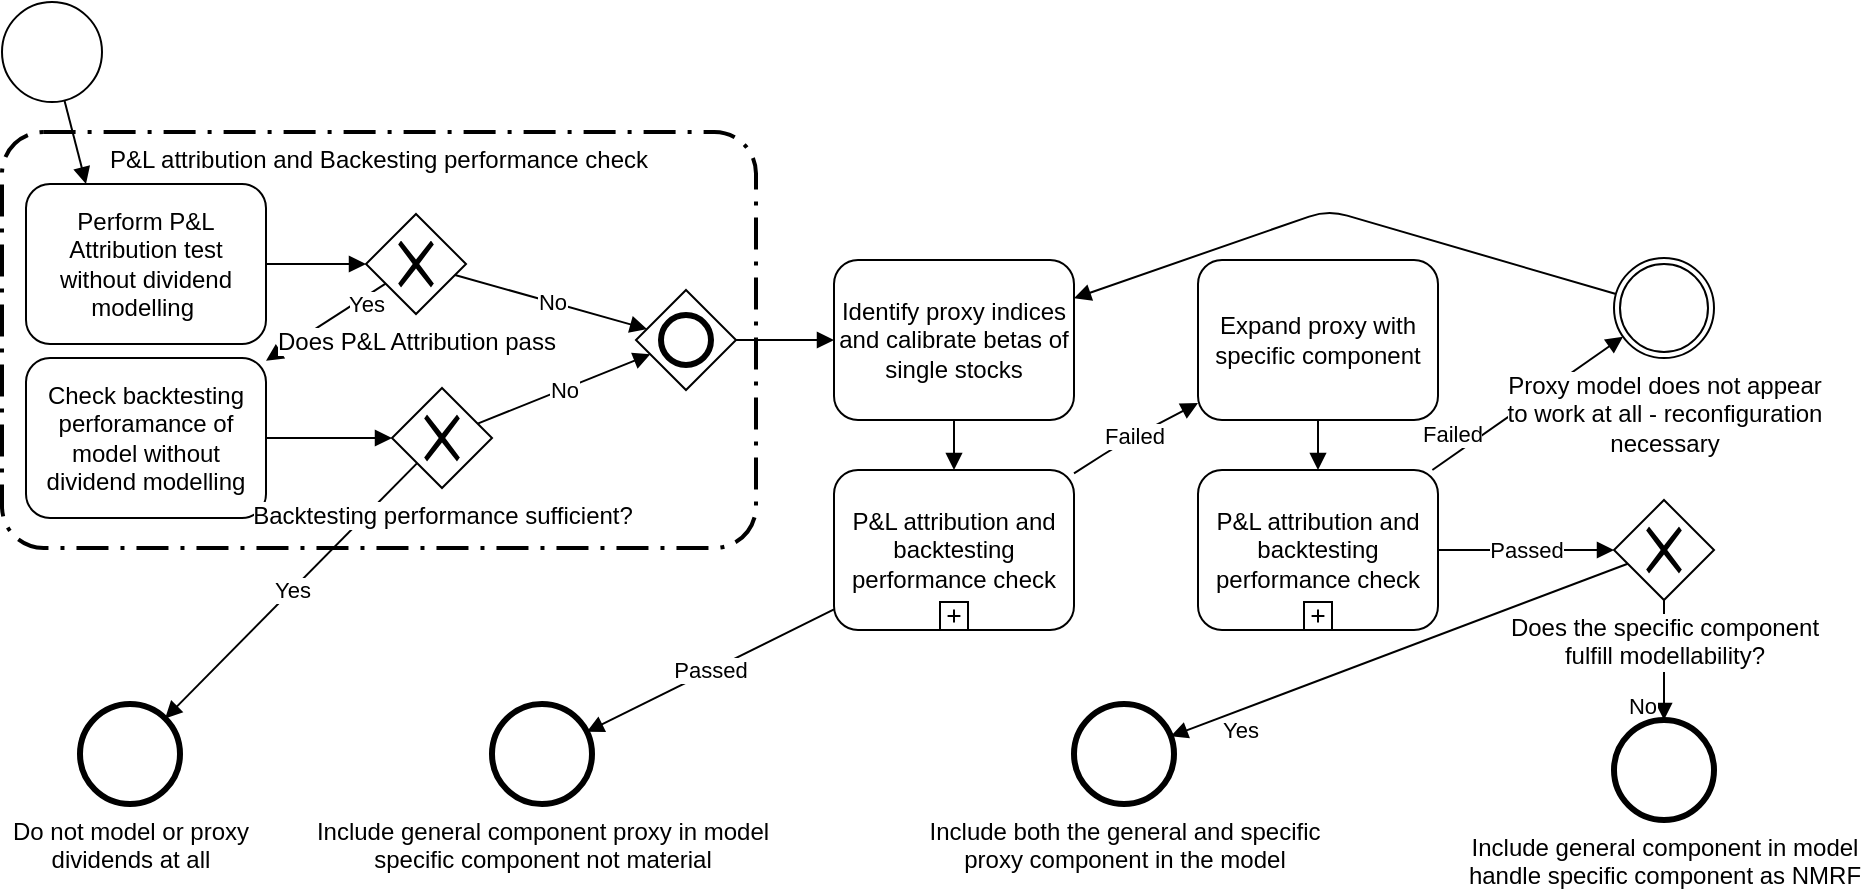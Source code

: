 <mxfile version="14.4.8" type="github">
  <diagram id="rC1WBWersCppBYpSQW6r" name="Page-1">
    <mxGraphModel dx="2780" dy="1959" grid="1" gridSize="13" guides="1" tooltips="1" connect="1" arrows="1" fold="1" page="1" pageScale="1" pageWidth="1169" pageHeight="827" math="0" shadow="0">
      <root>
        <mxCell id="0" />
        <mxCell id="1" parent="0" />
        <mxCell id="cW2sHewDqIjpUbxLCJ0e-44" value="No" style="endArrow=block;endFill=1;endSize=6;html=1;" edge="1" parent="1" source="cW2sHewDqIjpUbxLCJ0e-40" target="cW2sHewDqIjpUbxLCJ0e-39">
          <mxGeometry x="0.743" y="-11" width="100" relative="1" as="geometry">
            <mxPoint x="350" y="-153" as="sourcePoint" />
            <mxPoint x="450" y="-153" as="targetPoint" />
            <mxPoint as="offset" />
          </mxGeometry>
        </mxCell>
        <mxCell id="cW2sHewDqIjpUbxLCJ0e-29" value="P&amp;L attribution and Backesting performance check&#xa;&#xa;&#xa;&#xa;&#xa;&#xa;&#xa;&#xa;&#xa;&#xa;&#xa;&#xa;&#xa;" style="rounded=1;arcSize=10;dashed=1;strokeColor=#000000;fillColor=none;gradientColor=none;dashPattern=8 3 1 3;strokeWidth=2;" vertex="1" parent="1">
          <mxGeometry x="13" y="-749" width="377" height="208" as="geometry" />
        </mxCell>
        <mxCell id="cW2sHewDqIjpUbxLCJ0e-9" value="Yes" style="endArrow=block;endFill=1;endSize=6;html=1;" edge="1" parent="1" source="cW2sHewDqIjpUbxLCJ0e-4" target="cW2sHewDqIjpUbxLCJ0e-6">
          <mxGeometry x="-0.613" y="3" width="100" relative="1" as="geometry">
            <mxPoint x="350" y="-153" as="sourcePoint" />
            <mxPoint x="450" y="-153" as="targetPoint" />
            <mxPoint as="offset" />
          </mxGeometry>
        </mxCell>
        <mxCell id="cW2sHewDqIjpUbxLCJ0e-16" value="Yes" style="endArrow=block;endFill=1;endSize=6;html=1;" edge="1" parent="1" source="cW2sHewDqIjpUbxLCJ0e-12" target="cW2sHewDqIjpUbxLCJ0e-10">
          <mxGeometry width="100" relative="1" as="geometry">
            <mxPoint x="350" y="-153" as="sourcePoint" />
            <mxPoint x="450" y="-153" as="targetPoint" />
          </mxGeometry>
        </mxCell>
        <mxCell id="cW2sHewDqIjpUbxLCJ0e-43" value="Yes" style="endArrow=block;endFill=1;endSize=6;html=1;" edge="1" parent="1" source="cW2sHewDqIjpUbxLCJ0e-40" target="cW2sHewDqIjpUbxLCJ0e-42">
          <mxGeometry x="0.728" y="9" width="100" relative="1" as="geometry">
            <mxPoint x="350" y="-153" as="sourcePoint" />
            <mxPoint x="450" y="-153" as="targetPoint" />
            <mxPoint as="offset" />
          </mxGeometry>
        </mxCell>
        <mxCell id="cW2sHewDqIjpUbxLCJ0e-1" value="" style="shape=mxgraph.bpmn.shape;html=1;verticalLabelPosition=bottom;labelBackgroundColor=#ffffff;verticalAlign=top;align=center;perimeter=ellipsePerimeter;outlineConnect=0;outline=standard;symbol=general;" vertex="1" parent="1">
          <mxGeometry x="13" y="-814" width="50" height="50" as="geometry" />
        </mxCell>
        <mxCell id="cW2sHewDqIjpUbxLCJ0e-2" value="Perform P&amp;amp;L Attribution test without dividend modelling&amp;nbsp; " style="shape=ext;rounded=1;html=1;whiteSpace=wrap;" vertex="1" parent="1">
          <mxGeometry x="25" y="-723" width="120" height="80" as="geometry" />
        </mxCell>
        <mxCell id="cW2sHewDqIjpUbxLCJ0e-3" value="" style="endArrow=block;endFill=1;endSize=6;html=1;entryX=0.25;entryY=0;entryDx=0;entryDy=0;" edge="1" parent="1" source="cW2sHewDqIjpUbxLCJ0e-1" target="cW2sHewDqIjpUbxLCJ0e-2">
          <mxGeometry width="100" relative="1" as="geometry">
            <mxPoint x="370" y="-153" as="sourcePoint" />
            <mxPoint x="40" y="-721" as="targetPoint" />
          </mxGeometry>
        </mxCell>
        <mxCell id="cW2sHewDqIjpUbxLCJ0e-4" value="Does P&amp;amp;L Attribution pass" style="shape=mxgraph.bpmn.shape;html=1;verticalLabelPosition=bottom;labelBackgroundColor=#ffffff;verticalAlign=top;align=center;perimeter=rhombusPerimeter;background=gateway;outlineConnect=0;outline=none;symbol=exclusiveGw;direction=east;" vertex="1" parent="1">
          <mxGeometry x="195" y="-708" width="50" height="50" as="geometry" />
        </mxCell>
        <mxCell id="cW2sHewDqIjpUbxLCJ0e-5" value="" style="endArrow=block;endFill=1;endSize=6;html=1;" edge="1" parent="1" source="cW2sHewDqIjpUbxLCJ0e-2" target="cW2sHewDqIjpUbxLCJ0e-4">
          <mxGeometry width="100" relative="1" as="geometry">
            <mxPoint x="370" y="-153" as="sourcePoint" />
            <mxPoint x="470" y="-153" as="targetPoint" />
          </mxGeometry>
        </mxCell>
        <mxCell id="cW2sHewDqIjpUbxLCJ0e-6" value="Check backtesting perforamance of model without dividend modelling" style="shape=ext;rounded=1;html=1;whiteSpace=wrap;" vertex="1" parent="1">
          <mxGeometry x="25" y="-636" width="120" height="80" as="geometry" />
        </mxCell>
        <mxCell id="cW2sHewDqIjpUbxLCJ0e-7" value="Identify proxy indices and calibrate betas of single stocks" style="shape=ext;rounded=1;html=1;whiteSpace=wrap;" vertex="1" parent="1">
          <mxGeometry x="429" y="-685" width="120" height="80" as="geometry" />
        </mxCell>
        <mxCell id="cW2sHewDqIjpUbxLCJ0e-8" value="No" style="endArrow=block;endFill=1;endSize=6;html=1;" edge="1" parent="1" source="cW2sHewDqIjpUbxLCJ0e-4" target="cW2sHewDqIjpUbxLCJ0e-13">
          <mxGeometry width="100" relative="1" as="geometry">
            <mxPoint x="350" y="-153" as="sourcePoint" />
            <mxPoint x="450" y="-153" as="targetPoint" />
          </mxGeometry>
        </mxCell>
        <mxCell id="cW2sHewDqIjpUbxLCJ0e-10" value="&lt;div&gt;Do not model or proxy&lt;/div&gt;&lt;div&gt; dividends at all&lt;/div&gt;" style="shape=mxgraph.bpmn.shape;html=1;verticalLabelPosition=bottom;labelBackgroundColor=#ffffff;verticalAlign=top;align=center;perimeter=ellipsePerimeter;outlineConnect=0;outline=end;symbol=general;" vertex="1" parent="1">
          <mxGeometry x="52" y="-463" width="50" height="50" as="geometry" />
        </mxCell>
        <mxCell id="cW2sHewDqIjpUbxLCJ0e-12" value="Backtesting performance sufficient?" style="shape=mxgraph.bpmn.shape;html=1;verticalLabelPosition=bottom;labelBackgroundColor=#ffffff;verticalAlign=top;align=center;perimeter=rhombusPerimeter;background=gateway;outlineConnect=0;outline=none;symbol=exclusiveGw;" vertex="1" parent="1">
          <mxGeometry x="208" y="-621" width="50" height="50" as="geometry" />
        </mxCell>
        <mxCell id="cW2sHewDqIjpUbxLCJ0e-13" value="" style="shape=mxgraph.bpmn.shape;html=1;verticalLabelPosition=bottom;labelBackgroundColor=#ffffff;verticalAlign=top;align=center;perimeter=rhombusPerimeter;background=gateway;outlineConnect=0;outline=end;symbol=general;" vertex="1" parent="1">
          <mxGeometry x="330" y="-670" width="50" height="50" as="geometry" />
        </mxCell>
        <mxCell id="cW2sHewDqIjpUbxLCJ0e-14" value="" style="endArrow=block;endFill=1;endSize=6;html=1;" edge="1" parent="1" source="cW2sHewDqIjpUbxLCJ0e-6" target="cW2sHewDqIjpUbxLCJ0e-12">
          <mxGeometry width="100" relative="1" as="geometry">
            <mxPoint x="350" y="-153" as="sourcePoint" />
            <mxPoint x="450" y="-153" as="targetPoint" />
          </mxGeometry>
        </mxCell>
        <mxCell id="cW2sHewDqIjpUbxLCJ0e-15" value="No" style="endArrow=block;endFill=1;endSize=6;html=1;" edge="1" parent="1" source="cW2sHewDqIjpUbxLCJ0e-12" target="cW2sHewDqIjpUbxLCJ0e-13">
          <mxGeometry width="100" relative="1" as="geometry">
            <mxPoint x="350" y="-153" as="sourcePoint" />
            <mxPoint x="450" y="-153" as="targetPoint" />
          </mxGeometry>
        </mxCell>
        <mxCell id="cW2sHewDqIjpUbxLCJ0e-19" value="" style="endArrow=block;endFill=1;endSize=6;html=1;" edge="1" parent="1" source="cW2sHewDqIjpUbxLCJ0e-13" target="cW2sHewDqIjpUbxLCJ0e-7">
          <mxGeometry width="100" relative="1" as="geometry">
            <mxPoint x="350" y="-153" as="sourcePoint" />
            <mxPoint x="450" y="-153" as="targetPoint" />
          </mxGeometry>
        </mxCell>
        <mxCell id="cW2sHewDqIjpUbxLCJ0e-22" value="" style="endArrow=block;endFill=1;endSize=6;html=1;" edge="1" parent="1" source="cW2sHewDqIjpUbxLCJ0e-7" target="cW2sHewDqIjpUbxLCJ0e-30">
          <mxGeometry width="100" relative="1" as="geometry">
            <mxPoint x="350" y="-153" as="sourcePoint" />
            <mxPoint x="290" y="-13" as="targetPoint" />
          </mxGeometry>
        </mxCell>
        <mxCell id="cW2sHewDqIjpUbxLCJ0e-30" value="P&amp;amp;L attribution and backtesting performance check" style="html=1;whiteSpace=wrap;rounded=1;dropTarget=0;" vertex="1" parent="1">
          <mxGeometry x="429" y="-580" width="120" height="80" as="geometry" />
        </mxCell>
        <mxCell id="cW2sHewDqIjpUbxLCJ0e-31" value="" style="html=1;shape=plus;outlineConnect=0;" vertex="1" parent="cW2sHewDqIjpUbxLCJ0e-30">
          <mxGeometry x="0.5" y="1" width="14" height="14" relative="1" as="geometry">
            <mxPoint x="-7" y="-14" as="offset" />
          </mxGeometry>
        </mxCell>
        <mxCell id="cW2sHewDqIjpUbxLCJ0e-32" value="&lt;div&gt;Include general component proxy in model&lt;br&gt;&lt;/div&gt;&lt;div&gt;specific component not material&lt;br&gt;&lt;/div&gt;" style="shape=mxgraph.bpmn.shape;html=1;verticalLabelPosition=bottom;labelBackgroundColor=#ffffff;verticalAlign=top;align=center;perimeter=ellipsePerimeter;outlineConnect=0;outline=end;symbol=general;" vertex="1" parent="1">
          <mxGeometry x="258" y="-463" width="50" height="50" as="geometry" />
        </mxCell>
        <mxCell id="cW2sHewDqIjpUbxLCJ0e-34" value="Passed" style="endArrow=block;endFill=1;endSize=6;html=1;" edge="1" parent="1" source="cW2sHewDqIjpUbxLCJ0e-30" target="cW2sHewDqIjpUbxLCJ0e-32">
          <mxGeometry width="100" relative="1" as="geometry">
            <mxPoint x="440" y="-23" as="sourcePoint" />
            <mxPoint x="540" y="-23" as="targetPoint" />
          </mxGeometry>
        </mxCell>
        <mxCell id="cW2sHewDqIjpUbxLCJ0e-35" value="Failed" style="endArrow=block;endFill=1;endSize=6;html=1;" edge="1" parent="1" source="cW2sHewDqIjpUbxLCJ0e-30" target="cW2sHewDqIjpUbxLCJ0e-36">
          <mxGeometry width="100" relative="1" as="geometry">
            <mxPoint x="310" y="127" as="sourcePoint" />
            <mxPoint x="355" y="87" as="targetPoint" />
            <Array as="points">
              <mxPoint x="572" y="-593" />
            </Array>
          </mxGeometry>
        </mxCell>
        <mxCell id="cW2sHewDqIjpUbxLCJ0e-36" value="Expand proxy with specific component" style="shape=ext;rounded=1;html=1;whiteSpace=wrap;" vertex="1" parent="1">
          <mxGeometry x="611" y="-685" width="120" height="80" as="geometry" />
        </mxCell>
        <mxCell id="cW2sHewDqIjpUbxLCJ0e-37" value="P&amp;amp;L attribution and backtesting performance check" style="html=1;whiteSpace=wrap;rounded=1;dropTarget=0;" vertex="1" parent="1">
          <mxGeometry x="611" y="-580" width="120" height="80" as="geometry" />
        </mxCell>
        <mxCell id="cW2sHewDqIjpUbxLCJ0e-38" value="" style="html=1;shape=plus;outlineConnect=0;" vertex="1" parent="cW2sHewDqIjpUbxLCJ0e-37">
          <mxGeometry x="0.5" y="1" width="14" height="14" relative="1" as="geometry">
            <mxPoint x="-7" y="-14" as="offset" />
          </mxGeometry>
        </mxCell>
        <mxCell id="cW2sHewDqIjpUbxLCJ0e-39" value="Include general component in model&lt;br&gt;handle specific component as NMRF" style="shape=mxgraph.bpmn.shape;html=1;verticalLabelPosition=bottom;labelBackgroundColor=#ffffff;verticalAlign=top;align=center;perimeter=ellipsePerimeter;outlineConnect=0;outline=end;symbol=general;" vertex="1" parent="1">
          <mxGeometry x="819" y="-455" width="50" height="50" as="geometry" />
        </mxCell>
        <mxCell id="cW2sHewDqIjpUbxLCJ0e-40" value="&lt;div&gt;Does the specific component&lt;/div&gt;&lt;div&gt;fulfill modellability?&lt;br&gt;&lt;/div&gt;" style="shape=mxgraph.bpmn.shape;html=1;verticalLabelPosition=bottom;labelBackgroundColor=#ffffff;verticalAlign=top;align=center;perimeter=rhombusPerimeter;background=gateway;outlineConnect=0;outline=none;symbol=exclusiveGw;" vertex="1" parent="1">
          <mxGeometry x="819" y="-565" width="50" height="50" as="geometry" />
        </mxCell>
        <mxCell id="cW2sHewDqIjpUbxLCJ0e-42" value="Include both the general and specific&lt;br&gt;proxy component in the model" style="shape=mxgraph.bpmn.shape;html=1;verticalLabelPosition=bottom;labelBackgroundColor=#ffffff;verticalAlign=top;align=center;perimeter=ellipsePerimeter;outlineConnect=0;outline=end;symbol=general;" vertex="1" parent="1">
          <mxGeometry x="549" y="-463" width="50" height="50" as="geometry" />
        </mxCell>
        <mxCell id="cW2sHewDqIjpUbxLCJ0e-45" value="" style="endArrow=block;endFill=1;endSize=6;html=1;" edge="1" parent="1" source="cW2sHewDqIjpUbxLCJ0e-36" target="cW2sHewDqIjpUbxLCJ0e-37">
          <mxGeometry width="100" relative="1" as="geometry">
            <mxPoint x="350" y="-153" as="sourcePoint" />
            <mxPoint x="450" y="-153" as="targetPoint" />
          </mxGeometry>
        </mxCell>
        <mxCell id="cW2sHewDqIjpUbxLCJ0e-46" value="Passed" style="endArrow=block;endFill=1;endSize=6;html=1;" edge="1" parent="1" source="cW2sHewDqIjpUbxLCJ0e-37" target="cW2sHewDqIjpUbxLCJ0e-40">
          <mxGeometry width="100" relative="1" as="geometry">
            <mxPoint x="415" y="-13" as="sourcePoint" />
            <mxPoint x="580" y="-13" as="targetPoint" />
          </mxGeometry>
        </mxCell>
        <mxCell id="cW2sHewDqIjpUbxLCJ0e-47" value="Failed" style="endArrow=block;endFill=1;endSize=6;html=1;" edge="1" parent="1" source="cW2sHewDqIjpUbxLCJ0e-37" target="cW2sHewDqIjpUbxLCJ0e-48">
          <mxGeometry x="-0.684" y="9" width="100" relative="1" as="geometry">
            <mxPoint x="295" y="22.455" as="sourcePoint" />
            <mxPoint x="180" y="207" as="targetPoint" />
            <mxPoint as="offset" />
          </mxGeometry>
        </mxCell>
        <mxCell id="cW2sHewDqIjpUbxLCJ0e-48" value="&lt;div&gt;Proxy model does not appear&lt;/div&gt;&lt;div&gt;to work at all - reconfiguration&lt;/div&gt;&lt;div&gt;necessary&lt;br&gt;&lt;/div&gt;" style="shape=mxgraph.bpmn.shape;html=1;verticalLabelPosition=bottom;labelBackgroundColor=#ffffff;verticalAlign=top;align=center;perimeter=ellipsePerimeter;outlineConnect=0;outline=throwing;symbol=general;" vertex="1" parent="1">
          <mxGeometry x="819" y="-686" width="50" height="50" as="geometry" />
        </mxCell>
        <mxCell id="cW2sHewDqIjpUbxLCJ0e-51" value="" style="endArrow=block;endFill=1;endSize=6;html=1;" edge="1" parent="1" source="cW2sHewDqIjpUbxLCJ0e-48" target="cW2sHewDqIjpUbxLCJ0e-7">
          <mxGeometry width="100" relative="1" as="geometry">
            <mxPoint x="350" y="-153" as="sourcePoint" />
            <mxPoint x="450" y="-153" as="targetPoint" />
            <Array as="points">
              <mxPoint x="676" y="-710" />
            </Array>
          </mxGeometry>
        </mxCell>
      </root>
    </mxGraphModel>
  </diagram>
</mxfile>
